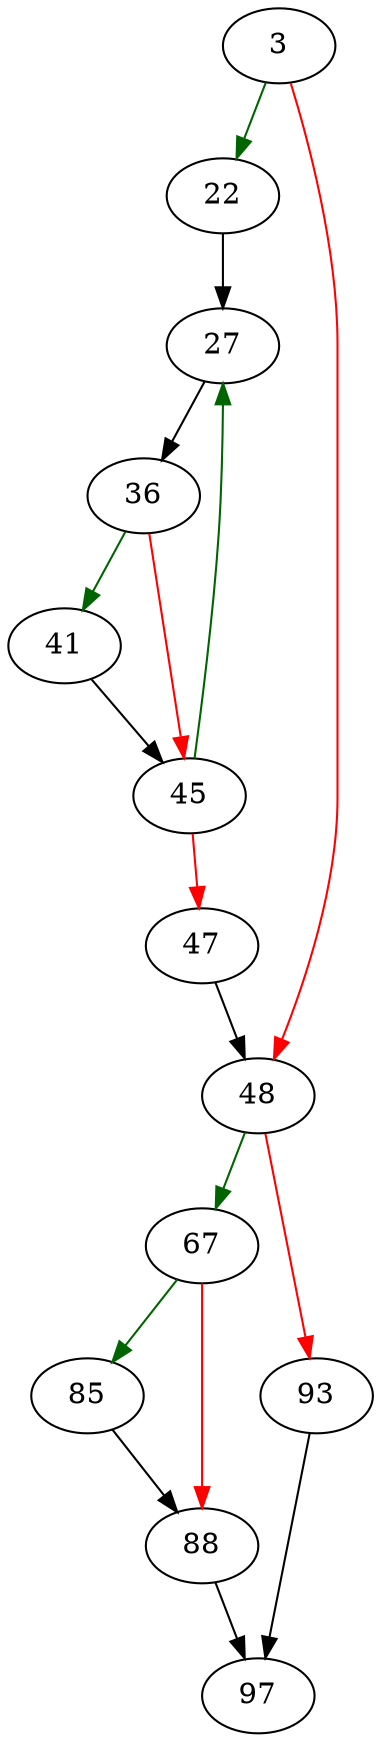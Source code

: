 strict digraph "btreeParseCellPtrIndex" {
	// Node definitions.
	3 [entry=true];
	22;
	48;
	27;
	36;
	41;
	45;
	47;
	67;
	93;
	85;
	88;
	97;

	// Edge definitions.
	3 -> 22 [
		color=darkgreen
		cond=true
	];
	3 -> 48 [
		color=red
		cond=false
	];
	22 -> 27;
	48 -> 67 [
		color=darkgreen
		cond=true
	];
	48 -> 93 [
		color=red
		cond=false
	];
	27 -> 36;
	36 -> 41 [
		color=darkgreen
		cond=true
	];
	36 -> 45 [
		color=red
		cond=false
	];
	41 -> 45;
	45 -> 27 [
		color=darkgreen
		cond=true
	];
	45 -> 47 [
		color=red
		cond=false
	];
	47 -> 48;
	67 -> 85 [
		color=darkgreen
		cond=true
	];
	67 -> 88 [
		color=red
		cond=false
	];
	93 -> 97;
	85 -> 88;
	88 -> 97;
}